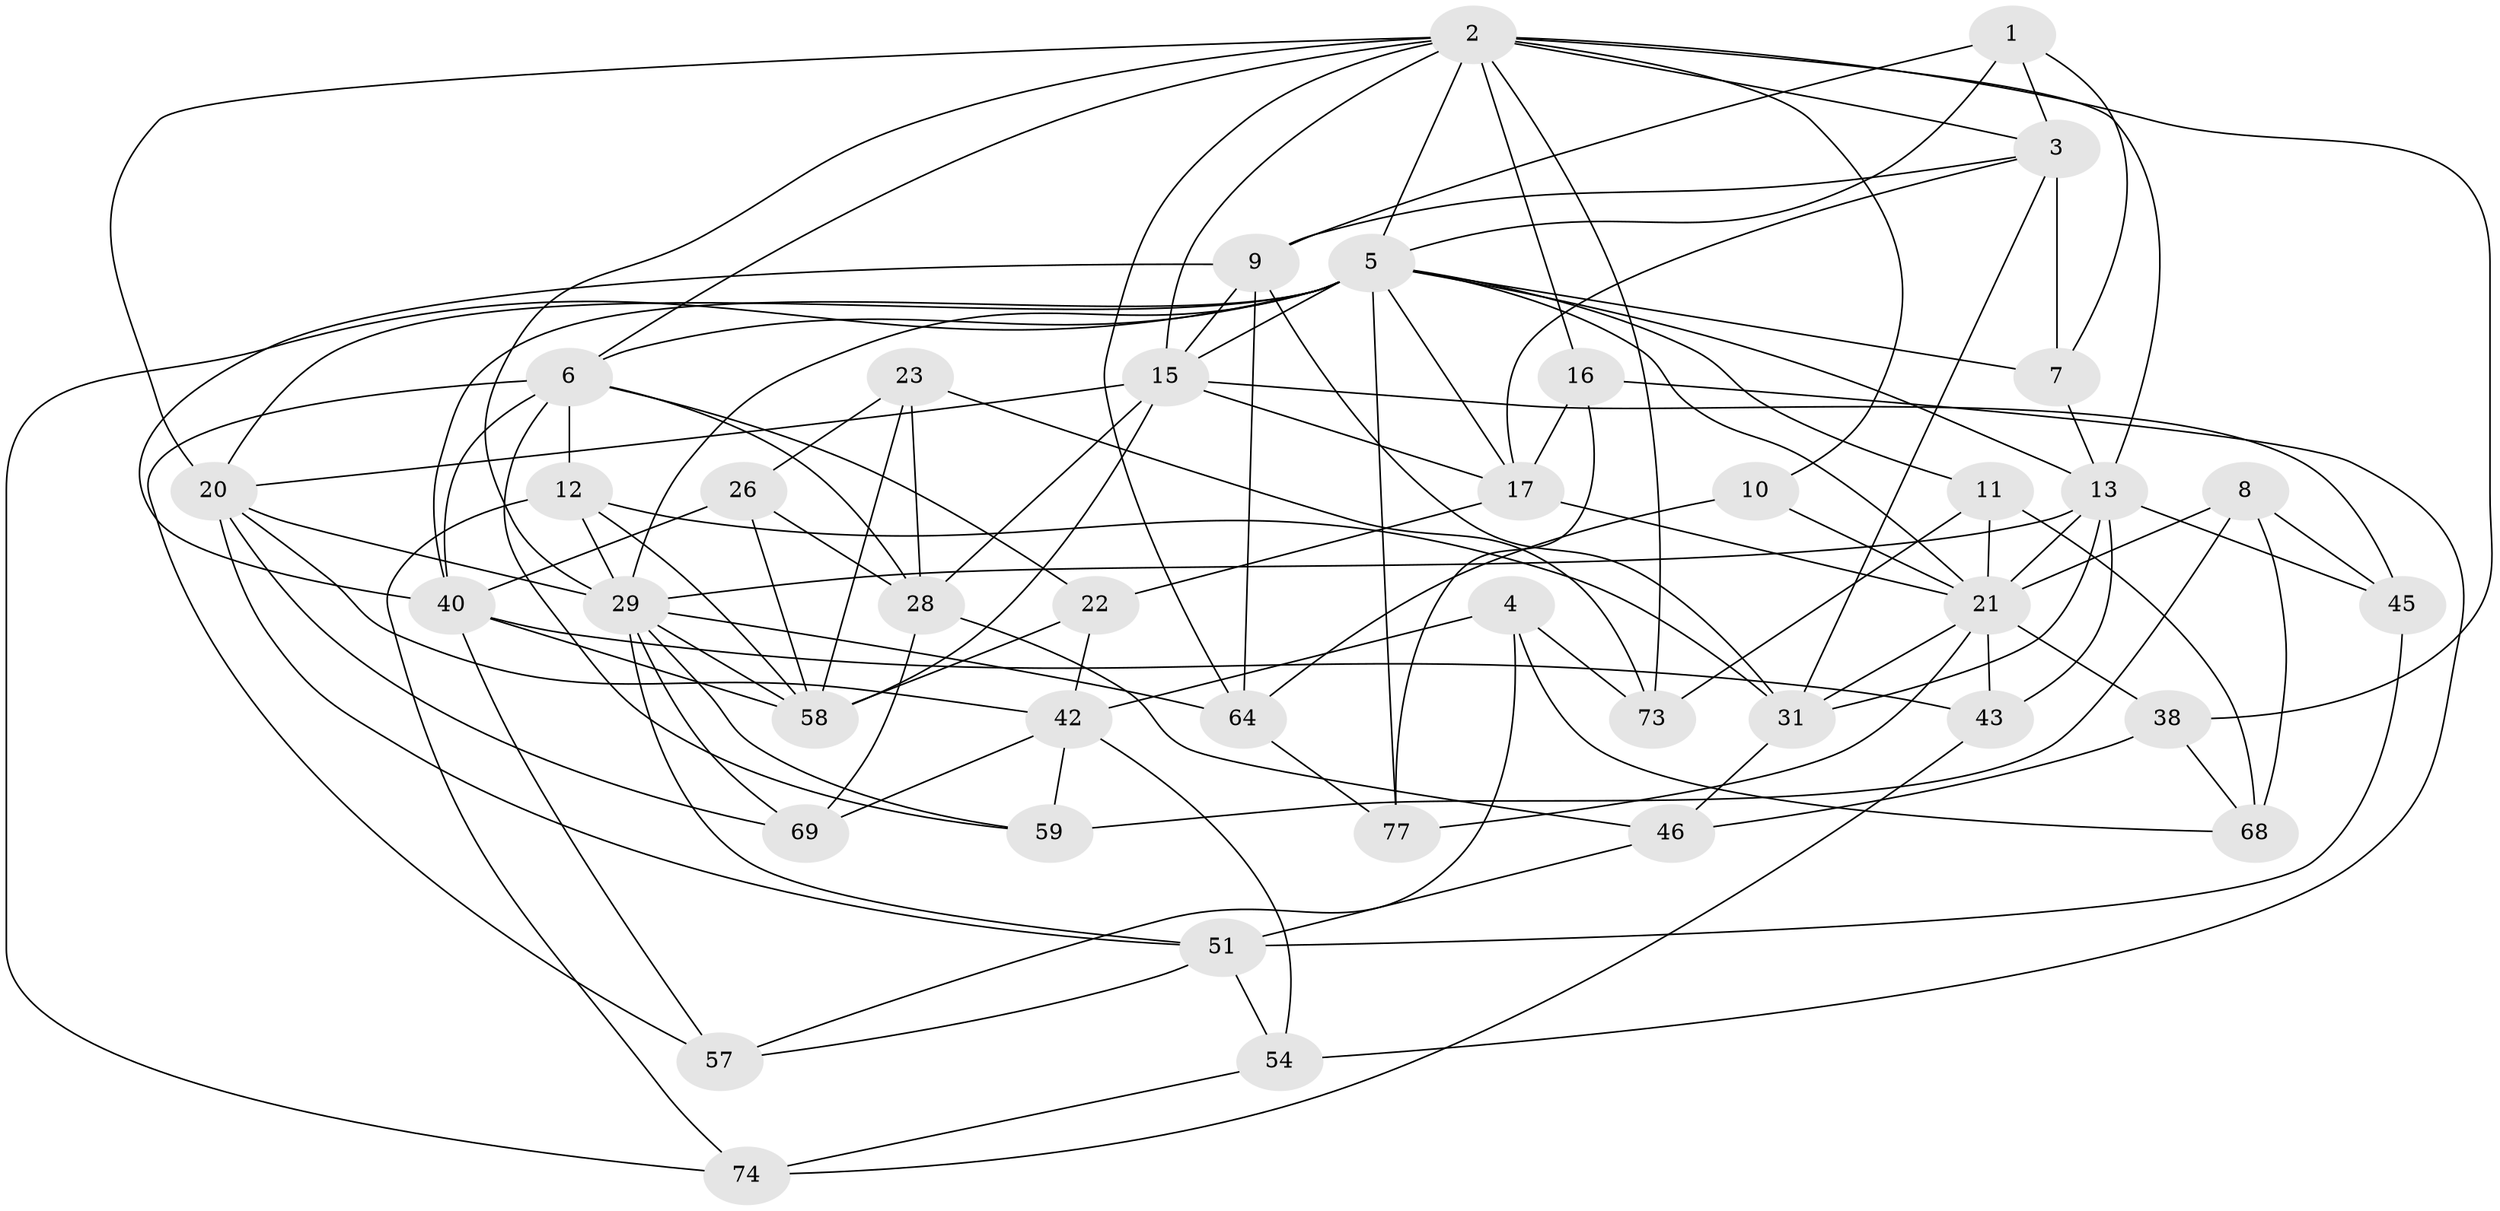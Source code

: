 // original degree distribution, {4: 1.0}
// Generated by graph-tools (version 1.1) at 2025/16/03/09/25 04:16:39]
// undirected, 41 vertices, 115 edges
graph export_dot {
graph [start="1"]
  node [color=gray90,style=filled];
  1;
  2 [super="+50+32"];
  3 [super="+82"];
  4 [super="+14"];
  5 [super="+76+34+36+24"];
  6 [super="+27"];
  7;
  8;
  9 [super="+75"];
  10 [super="+39"];
  11;
  12 [super="+66"];
  13 [super="+18+19"];
  15 [super="+65+37"];
  16;
  17 [super="+30"];
  20 [super="+33+72"];
  21 [super="+25+47"];
  22;
  23;
  26;
  28 [super="+63"];
  29 [super="+35+67"];
  31 [super="+52"];
  38;
  40 [super="+44+55"];
  42 [super="+49"];
  43;
  45;
  46;
  51 [super="+83"];
  54;
  57;
  58 [super="+71"];
  59;
  64 [super="+70"];
  68;
  69;
  73;
  74;
  77;
  1 -- 7;
  1 -- 5;
  1 -- 3;
  1 -- 9;
  2 -- 16;
  2 -- 64;
  2 -- 73;
  2 -- 10;
  2 -- 13;
  2 -- 3;
  2 -- 20;
  2 -- 6;
  2 -- 38;
  2 -- 15;
  2 -- 5;
  2 -- 29;
  3 -- 17;
  3 -- 7;
  3 -- 31;
  3 -- 9;
  4 -- 57;
  4 -- 42 [weight=3];
  4 -- 73;
  4 -- 68;
  5 -- 40 [weight=2];
  5 -- 20 [weight=2];
  5 -- 15;
  5 -- 74;
  5 -- 11;
  5 -- 7;
  5 -- 13;
  5 -- 17;
  5 -- 29;
  5 -- 6;
  5 -- 21;
  5 -- 77;
  6 -- 59;
  6 -- 57;
  6 -- 22;
  6 -- 40;
  6 -- 12;
  6 -- 28;
  7 -- 13;
  8 -- 59;
  8 -- 68;
  8 -- 45;
  8 -- 21;
  9 -- 15;
  9 -- 40;
  9 -- 64;
  9 -- 31;
  10 -- 21 [weight=3];
  10 -- 64 [weight=2];
  11 -- 73;
  11 -- 68;
  11 -- 21;
  12 -- 74;
  12 -- 31;
  12 -- 29 [weight=2];
  12 -- 58;
  13 -- 21;
  13 -- 31;
  13 -- 45;
  13 -- 29;
  13 -- 43;
  15 -- 45;
  15 -- 17;
  15 -- 20;
  15 -- 28;
  15 -- 58;
  16 -- 77;
  16 -- 17;
  16 -- 54;
  17 -- 22;
  17 -- 21;
  20 -- 69;
  20 -- 42;
  20 -- 51;
  20 -- 29;
  21 -- 38;
  21 -- 43;
  21 -- 77;
  21 -- 31;
  22 -- 42;
  22 -- 58;
  23 -- 73;
  23 -- 58;
  23 -- 26;
  23 -- 28;
  26 -- 40;
  26 -- 28;
  26 -- 58;
  28 -- 46;
  28 -- 69;
  29 -- 64;
  29 -- 58 [weight=2];
  29 -- 59;
  29 -- 69;
  29 -- 51;
  31 -- 46;
  38 -- 46;
  38 -- 68;
  40 -- 43;
  40 -- 57;
  40 -- 58;
  42 -- 54;
  42 -- 69;
  42 -- 59;
  43 -- 74;
  45 -- 51;
  46 -- 51;
  51 -- 54;
  51 -- 57;
  54 -- 74;
  64 -- 77;
}
